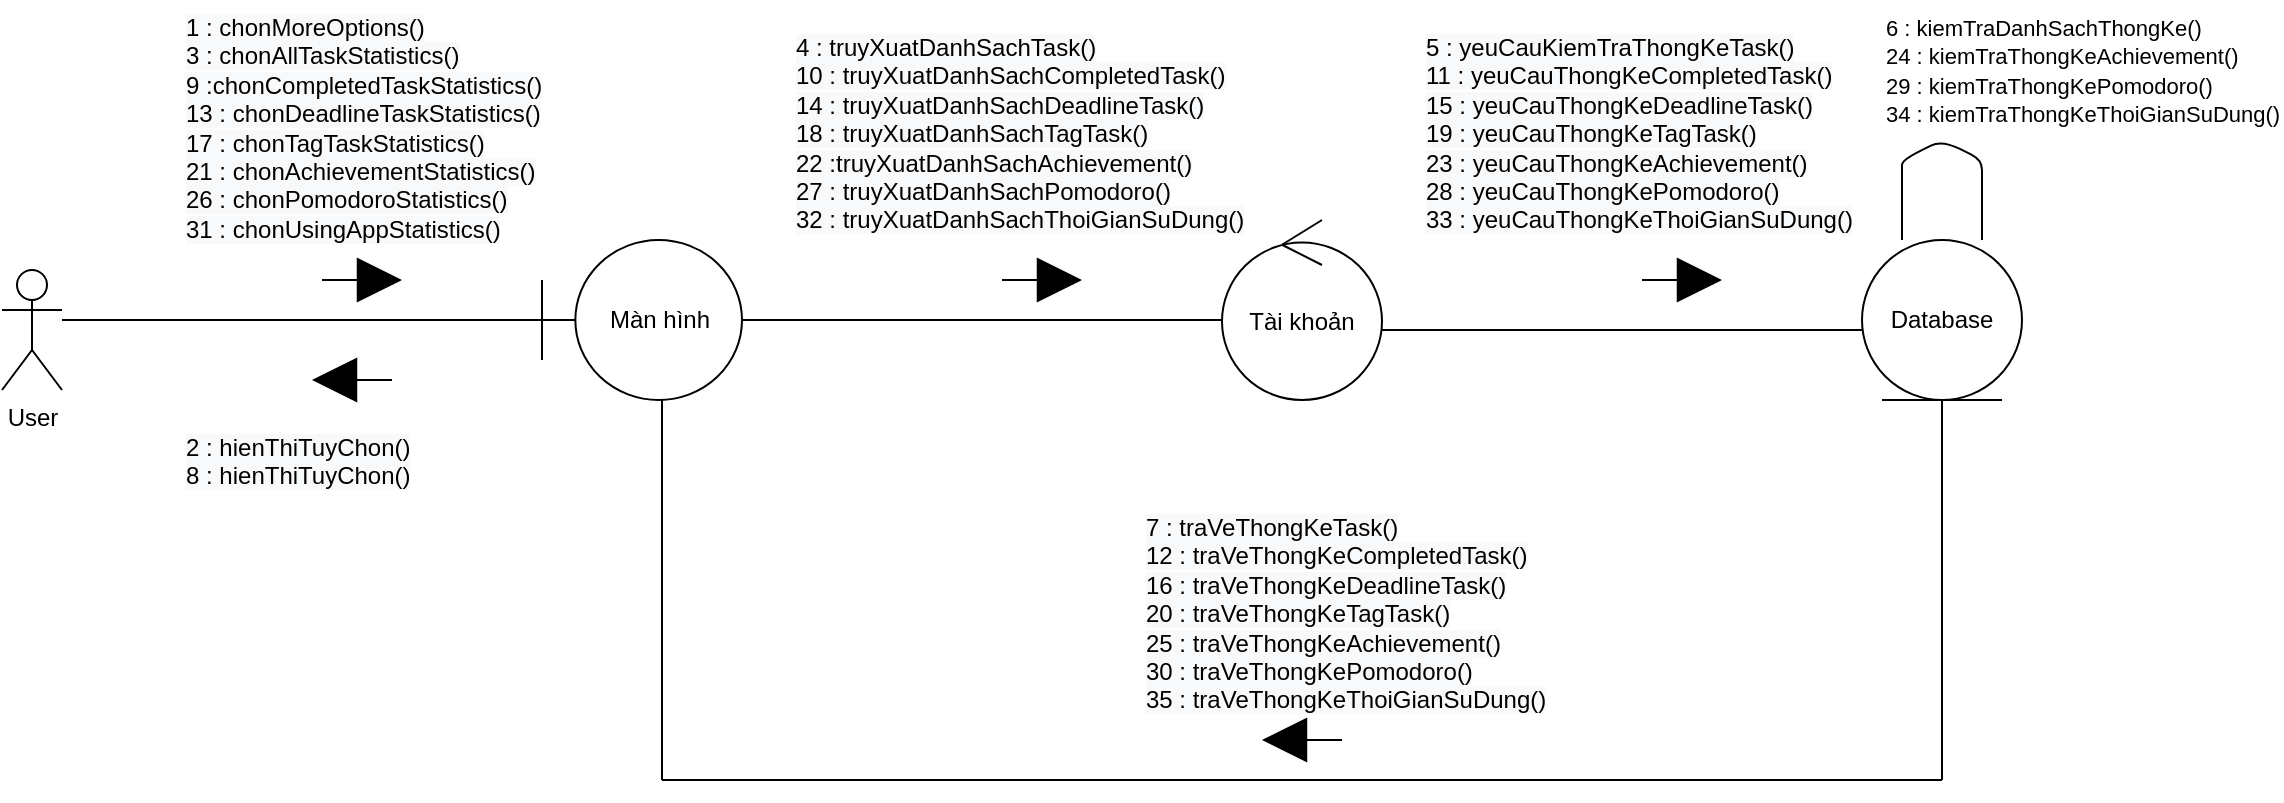 <mxfile version="13.6.5">
    <diagram id="wx6fKO2QuID2BFAPq64R" name="Page-1">
        <mxGraphModel dx="990" dy="585" grid="1" gridSize="10" guides="1" tooltips="1" connect="1" arrows="1" fold="1" page="1" pageScale="1" pageWidth="850" pageHeight="1100" background="#FFFFFF" math="0" shadow="0">
            <root>
                <mxCell id="0"/>
                <mxCell id="1" parent="0"/>
                <mxCell id="4" value="User&lt;br&gt;" style="shape=umlActor;verticalLabelPosition=bottom;verticalAlign=top;html=1;" parent="1" vertex="1">
                    <mxGeometry x="30" y="175" width="30" height="60" as="geometry"/>
                </mxCell>
                <mxCell id="5" value="Màn hình" style="shape=umlBoundary;whiteSpace=wrap;html=1;" parent="1" vertex="1">
                    <mxGeometry x="300" y="160" width="100" height="80" as="geometry"/>
                </mxCell>
                <mxCell id="6" value="Database" style="ellipse;shape=umlEntity;whiteSpace=wrap;html=1;" parent="1" vertex="1">
                    <mxGeometry x="960" y="160" width="80" height="80" as="geometry"/>
                </mxCell>
                <mxCell id="7" value="Tài khoản" style="ellipse;shape=umlControl;whiteSpace=wrap;html=1;" parent="1" vertex="1">
                    <mxGeometry x="640" y="150" width="80" height="90" as="geometry"/>
                </mxCell>
                <mxCell id="8" value="" style="html=1;verticalAlign=bottom;endArrow=block;startSize=7;endSize=20;endFill=1;sourcePerimeterSpacing=2;" parent="1" edge="1">
                    <mxGeometry x="0.25" y="70" width="80" relative="1" as="geometry">
                        <mxPoint x="190" y="180" as="sourcePoint"/>
                        <mxPoint x="230" y="180" as="targetPoint"/>
                        <mxPoint as="offset"/>
                    </mxGeometry>
                </mxCell>
                <mxCell id="9" value="" style="endArrow=none;html=1;" parent="1" edge="1">
                    <mxGeometry width="50" height="50" relative="1" as="geometry">
                        <mxPoint x="980" y="160" as="sourcePoint"/>
                        <mxPoint x="1020" y="160" as="targetPoint"/>
                        <Array as="points">
                            <mxPoint x="980" y="130"/>
                            <mxPoint x="980" y="120"/>
                            <mxPoint x="1000" y="110"/>
                            <mxPoint x="1020" y="120"/>
                            <mxPoint x="1020" y="130"/>
                        </Array>
                    </mxGeometry>
                </mxCell>
                <mxCell id="10" value="" style="line;strokeWidth=1;rotatable=0;dashed=0;labelPosition=right;align=left;verticalAlign=middle;spacingTop=0;spacingLeft=6;points=[];portConstraint=eastwest;" parent="1" vertex="1">
                    <mxGeometry x="60" y="195" width="240" height="10" as="geometry"/>
                </mxCell>
                <mxCell id="12" value="" style="line;strokeWidth=1;rotatable=0;dashed=0;labelPosition=right;align=left;verticalAlign=middle;spacingTop=0;spacingLeft=6;points=[];portConstraint=eastwest;" parent="1" vertex="1">
                    <mxGeometry x="400" y="195" width="240" height="10" as="geometry"/>
                </mxCell>
                <mxCell id="13" value="" style="html=1;verticalAlign=bottom;endArrow=block;startSize=7;endSize=20;endFill=1;sourcePerimeterSpacing=2;" parent="1" edge="1">
                    <mxGeometry x="0.25" y="70" width="80" relative="1" as="geometry">
                        <mxPoint x="530" y="180" as="sourcePoint"/>
                        <mxPoint x="570" y="180" as="targetPoint"/>
                        <mxPoint as="offset"/>
                    </mxGeometry>
                </mxCell>
                <mxCell id="15" value="" style="line;strokeWidth=1;rotatable=0;dashed=0;labelPosition=right;align=left;verticalAlign=middle;spacingTop=0;spacingLeft=6;points=[];portConstraint=eastwest;" parent="1" vertex="1">
                    <mxGeometry x="720" y="200" width="240" height="10" as="geometry"/>
                </mxCell>
                <mxCell id="16" value="" style="html=1;verticalAlign=bottom;endArrow=block;startSize=7;endSize=20;endFill=1;sourcePerimeterSpacing=2;" parent="1" edge="1">
                    <mxGeometry x="0.25" y="70" width="80" relative="1" as="geometry">
                        <mxPoint x="850" y="180" as="sourcePoint"/>
                        <mxPoint x="890" y="180" as="targetPoint"/>
                        <mxPoint as="offset"/>
                    </mxGeometry>
                </mxCell>
                <mxCell id="18" value="" style="html=1;verticalAlign=bottom;endArrow=block;startSize=7;endSize=20;endFill=1;sourcePerimeterSpacing=2;" parent="1" edge="1">
                    <mxGeometry x="0.25" y="70" width="80" relative="1" as="geometry">
                        <mxPoint x="225" y="230" as="sourcePoint"/>
                        <mxPoint x="185" y="230" as="targetPoint"/>
                        <mxPoint as="offset"/>
                    </mxGeometry>
                </mxCell>
                <mxCell id="19" value="&lt;span style=&quot;color: rgba(0 , 0 , 0 , 0) ; font-family: monospace ; font-size: 0px&quot;&gt;%3CmxGraphModel%3E%3Croot%3E%3CmxCell%20id%3D%220%22%2F%3E%3CmxCell%20id%3D%221%22%20parent%3D%220%22%2F%3E%3CmxCell%20id%3D%222%22%20value%3D%22%22%20style%3D%22html%3D1%3BverticalAlign%3Dbottom%3BendArrow%3Dblock%3BstartSize%3D7%3BendSize%3D20%3BendFill%3D1%3BsourcePerimeterSpacing%3D2%3B%22%20edge%3D%221%22%20parent%3D%221%22%3E%3CmxGeometry%20x%3D%220.25%22%20y%3D%2270%22%20width%3D%2280%22%20relative%3D%221%22%20as%3D%22geometry%22%3E%3CmxPoint%20x%3D%22190%22%20y%3D%22180%22%20as%3D%22sourcePoint%22%2F%3E%3CmxPoint%20x%3D%22230%22%20y%3D%22180%22%20as%3D%22targetPoint%22%2F%3E%3CmxPoint%20as%3D%22offset%22%2F%3E%3C%2FmxGeometry%3E%3C%2FmxCell%3E%3C%2Froot%3E%3C%2FmxGraphModel%3E&lt;/span&gt;&lt;span style=&quot;color: rgba(0 , 0 , 0 , 0) ; font-family: monospace ; font-size: 0px&quot;&gt;%3CmxGraphModel%3E%3Croot%3E%3CmxCell%20id%3D%220%22%2F%3E%3CmxCell%20id%3D%221%22%20parent%3D%220%22%2F%3E%3CmxCell%20id%3D%222%22%20value%3D%22%22%20style%3D%22html%3D1%3BverticalAlign%3Dbottom%3BendArrow%3Dblock%3BstartSize%3D7%3BendSize%3D20%3BendFill%3D1%3BsourcePerimeterSpacing%3D2%3B%22%20edge%3D%221%22%20parent%3D%221%22%3E%3CmxGeometry%20x%3D%220.25%22%20y%3D%2270%22%20width%3D%2280%22%20relative%3D%221%22%20as%3D%22geometry%22%3E%3CmxPoint%20x%3D%22190%22%20y%3D%22180%22%20as%3D%22sourcePoint%22%2F%3E%3CmxPoint%20x%3D%22230%22%20y%3D%22180%22%20as%3D%22targetPoint%22%2F%3E%3CmxPoint%20as%3D%22offset%22%2F%3E%3C%2FmxGeometry%3E%3C%2FmxCell%3E%3C%2Froot%3E%3C%2FmxGraphModel%3E&lt;/span&gt;" style="text;html=1;align=center;verticalAlign=middle;resizable=0;points=[];autosize=1;" parent="1" vertex="1">
                    <mxGeometry x="160" y="300" width="20" height="20" as="geometry"/>
                </mxCell>
                <mxCell id="22" value="" style="line;strokeWidth=1;rotatable=0;dashed=0;labelPosition=right;align=left;verticalAlign=middle;spacingTop=0;spacingLeft=6;points=[];portConstraint=eastwest;" parent="1" vertex="1">
                    <mxGeometry x="360" y="420" width="640" height="20" as="geometry"/>
                </mxCell>
                <mxCell id="23" value="" style="endArrow=none;html=1;strokeColor=#000000;entryX=0.5;entryY=1;entryDx=0;entryDy=0;exitX=1;exitY=0.5;exitDx=0;exitDy=0;exitPerimeter=0;" parent="1" source="22" target="6" edge="1">
                    <mxGeometry width="50" height="50" relative="1" as="geometry">
                        <mxPoint x="1000" y="360" as="sourcePoint"/>
                        <mxPoint x="1000" y="280" as="targetPoint"/>
                    </mxGeometry>
                </mxCell>
                <mxCell id="24" value="" style="endArrow=none;html=1;strokeColor=#000000;entryX=0.5;entryY=1;entryDx=0;entryDy=0;exitX=0;exitY=0.5;exitDx=0;exitDy=0;exitPerimeter=0;" parent="1" source="22" edge="1">
                    <mxGeometry width="50" height="50" relative="1" as="geometry">
                        <mxPoint x="360" y="360" as="sourcePoint"/>
                        <mxPoint x="360" y="240" as="targetPoint"/>
                    </mxGeometry>
                </mxCell>
                <mxCell id="26" value="" style="html=1;verticalAlign=bottom;endArrow=block;startSize=7;endSize=20;endFill=1;sourcePerimeterSpacing=2;" parent="1" edge="1">
                    <mxGeometry x="0.25" y="70" width="80" relative="1" as="geometry">
                        <mxPoint x="700" y="410" as="sourcePoint"/>
                        <mxPoint x="660" y="410" as="targetPoint"/>
                        <mxPoint as="offset"/>
                    </mxGeometry>
                </mxCell>
                <mxCell id="31" value="&lt;span style=&quot;color: rgb(0 , 0 , 0) ; font-family: &amp;#34;helvetica&amp;#34; ; font-size: 12px ; font-style: normal ; font-weight: 400 ; letter-spacing: normal ; text-align: center ; text-indent: 0px ; text-transform: none ; word-spacing: 0px ; background-color: rgb(248 , 249 , 250) ; display: inline ; float: none&quot;&gt;1 : chonMoreOptions()&lt;br&gt;&lt;span style=&quot;font-family: &amp;#34;helvetica&amp;#34;&quot;&gt;3 : chonAllTaskStatistics()&lt;br&gt;&lt;/span&gt;&lt;span style=&quot;font-family: &amp;#34;helvetica&amp;#34;&quot;&gt;9 :chonCompletedTaskStatistics()&lt;br&gt;&lt;/span&gt;&lt;span style=&quot;font-family: &amp;#34;helvetica&amp;#34;&quot;&gt;13 : chonDeadlineTaskStatistics()&lt;br&gt;&lt;/span&gt;&lt;span style=&quot;font-family: &amp;#34;helvetica&amp;#34;&quot;&gt;17 : chonTagTaskStatistics()&lt;br&gt;&lt;/span&gt;&lt;span style=&quot;font-family: &amp;#34;helvetica&amp;#34;&quot;&gt;21 : chonAchievementStatistics()&lt;br&gt;&lt;/span&gt;&lt;span style=&quot;font-family: &amp;#34;helvetica&amp;#34;&quot;&gt;26 : chonPomodoroStatistics()&lt;br&gt;&lt;/span&gt;&lt;span style=&quot;font-family: &amp;#34;helvetica&amp;#34;&quot;&gt;31 : chonUsingAppStatistics()&lt;/span&gt;&lt;br&gt;&lt;/span&gt;" style="text;whiteSpace=wrap;html=1;" parent="1" vertex="1">
                    <mxGeometry x="120" y="40" width="190" height="120" as="geometry"/>
                </mxCell>
                <mxCell id="32" value="&lt;span style=&quot;color: rgb(0 , 0 , 0) ; font-family: &amp;#34;helvetica&amp;#34; ; font-size: 12px ; font-style: normal ; font-weight: 400 ; letter-spacing: normal ; text-align: center ; text-indent: 0px ; text-transform: none ; word-spacing: 0px ; background-color: rgb(248 , 249 , 250) ; display: inline ; float: none&quot;&gt;2 : hienThiTuyChon()&lt;br&gt;&lt;span style=&quot;font-family: &amp;#34;helvetica&amp;#34;&quot;&gt;8 : hienThiTuyChon()&lt;/span&gt;&lt;br&gt;&lt;/span&gt;" style="text;whiteSpace=wrap;html=1;" parent="1" vertex="1">
                    <mxGeometry x="120" y="250" width="140" height="30" as="geometry"/>
                </mxCell>
                <mxCell id="33" value="&lt;span style=&quot;color: rgb(0 , 0 , 0) ; font-family: &amp;#34;helvetica&amp;#34; ; font-size: 12px ; font-style: normal ; font-weight: 400 ; letter-spacing: normal ; text-align: center ; text-indent: 0px ; text-transform: none ; word-spacing: 0px ; background-color: rgb(248 , 249 , 250) ; display: inline ; float: none&quot;&gt;4 : truyXuatDanhSachTask()&lt;br&gt;&lt;span&gt;10 : truyXuatDanhSachCompletedTask()&lt;br&gt;&lt;/span&gt;&lt;span&gt;14 : truyXuatDanhSachDeadlineTask()&lt;br&gt;&lt;/span&gt;&lt;span&gt;18 : truyXuatDanhSachTagTask()&lt;br&gt;&lt;/span&gt;&lt;span&gt;22 :truyXuatDanhSachAchievement()&lt;br&gt;&lt;/span&gt;&lt;span&gt;27 : truyXuatDanhSachPomodoro()&lt;br&gt;&lt;/span&gt;&lt;span&gt;32 : truyXuatDanhSachThoiGianSuDung()&lt;/span&gt;&lt;br&gt;&lt;/span&gt;" style="text;whiteSpace=wrap;html=1;" parent="1" vertex="1">
                    <mxGeometry x="425" y="50" width="235" height="110" as="geometry"/>
                </mxCell>
                <mxCell id="34" value="&lt;span style=&quot;color: rgb(0 , 0 , 0) ; font-family: &amp;#34;helvetica&amp;#34; ; font-size: 12px ; font-style: normal ; font-weight: 400 ; letter-spacing: normal ; text-align: center ; text-indent: 0px ; text-transform: none ; word-spacing: 0px ; background-color: rgb(248 , 249 , 250) ; display: inline ; float: none&quot;&gt;5 : yeuCauKiemTraThongKeTask()&lt;br&gt;&lt;span style=&quot;font-family: &amp;#34;helvetica&amp;#34;&quot;&gt;11 : yeuCauThongKeCompletedTask()&lt;br&gt;&lt;/span&gt;&lt;span style=&quot;font-family: &amp;#34;helvetica&amp;#34;&quot;&gt;15 : yeuCauThongKeDeadlineTask()&lt;br&gt;&lt;/span&gt;19 : yeuCauThongKeTagTask()&lt;br&gt;&lt;span&gt;23 : yeuCauThongKeAchievement()&lt;br&gt;&lt;/span&gt;&lt;span&gt;28 : yeuCauThongKePomodoro()&lt;br&gt;&lt;/span&gt;&lt;span&gt;33 : yeuCauThongKeThoiGianSuDung()&lt;/span&gt;&lt;br&gt;&lt;/span&gt;" style="text;whiteSpace=wrap;html=1;" parent="1" vertex="1">
                    <mxGeometry x="740" y="50" width="220" height="110" as="geometry"/>
                </mxCell>
                <mxCell id="35" value="&lt;span style=&quot;color: rgb(0 , 0 , 0) ; font-family: &amp;#34;helvetica&amp;#34; ; font-size: 11px ; font-style: normal ; font-weight: 400 ; letter-spacing: normal ; text-align: left ; text-indent: 0px ; text-transform: none ; word-spacing: 0px ; background-color: rgb(255 , 255 , 255) ; display: inline ; float: none&quot;&gt;6 : kiemTraDanhSachThongKe()&lt;br&gt;&lt;span style=&quot;font-family: &amp;#34;helvetica&amp;#34;&quot;&gt;24 : kiemTraThongKeAchievement()&lt;br&gt;&lt;/span&gt;&lt;span style=&quot;font-family: &amp;#34;helvetica&amp;#34;&quot;&gt;29 : kiemTraThongKePomodoro()&lt;br&gt;&lt;/span&gt;&lt;span style=&quot;font-family: &amp;#34;helvetica&amp;#34;&quot;&gt;34 : kiemTraThongKeThoiGianSuDung()&lt;/span&gt;&lt;br&gt;&lt;/span&gt;" style="text;whiteSpace=wrap;html=1;" parent="1" vertex="1">
                    <mxGeometry x="970" y="40" width="200" height="70" as="geometry"/>
                </mxCell>
                <mxCell id="36" value="&lt;span style=&quot;color: rgb(0 , 0 , 0) ; font-family: &amp;#34;helvetica&amp;#34; ; font-size: 12px ; font-style: normal ; font-weight: 400 ; letter-spacing: normal ; text-align: center ; text-indent: 0px ; text-transform: none ; word-spacing: 0px ; background-color: rgb(248 , 249 , 250) ; display: inline ; float: none&quot;&gt;7 : traVeThongKeTask()&lt;br&gt;&lt;span style=&quot;font-family: &amp;#34;helvetica&amp;#34;&quot;&gt;12 : traVeThongKeCompletedTask()&lt;br&gt;&lt;/span&gt;&lt;span style=&quot;font-family: &amp;#34;helvetica&amp;#34;&quot;&gt;16 : traVeThongKeDeadlineTask()&lt;br&gt;&lt;/span&gt;&lt;span style=&quot;font-family: &amp;#34;helvetica&amp;#34;&quot;&gt;20 : traVeThongKeTagTask()&lt;br&gt;&lt;/span&gt;25 : traVeThongKeAchievement()&lt;br&gt;&lt;span&gt;30 : traVeThongKePomodoro()&lt;br&gt;&lt;/span&gt;&lt;span&gt;35 : traVeThongKeThoiGianSuDung()&lt;/span&gt;&lt;br&gt;&lt;/span&gt;" style="text;whiteSpace=wrap;html=1;" parent="1" vertex="1">
                    <mxGeometry x="600" y="290" width="210" height="110" as="geometry"/>
                </mxCell>
            </root>
        </mxGraphModel>
    </diagram>
</mxfile>